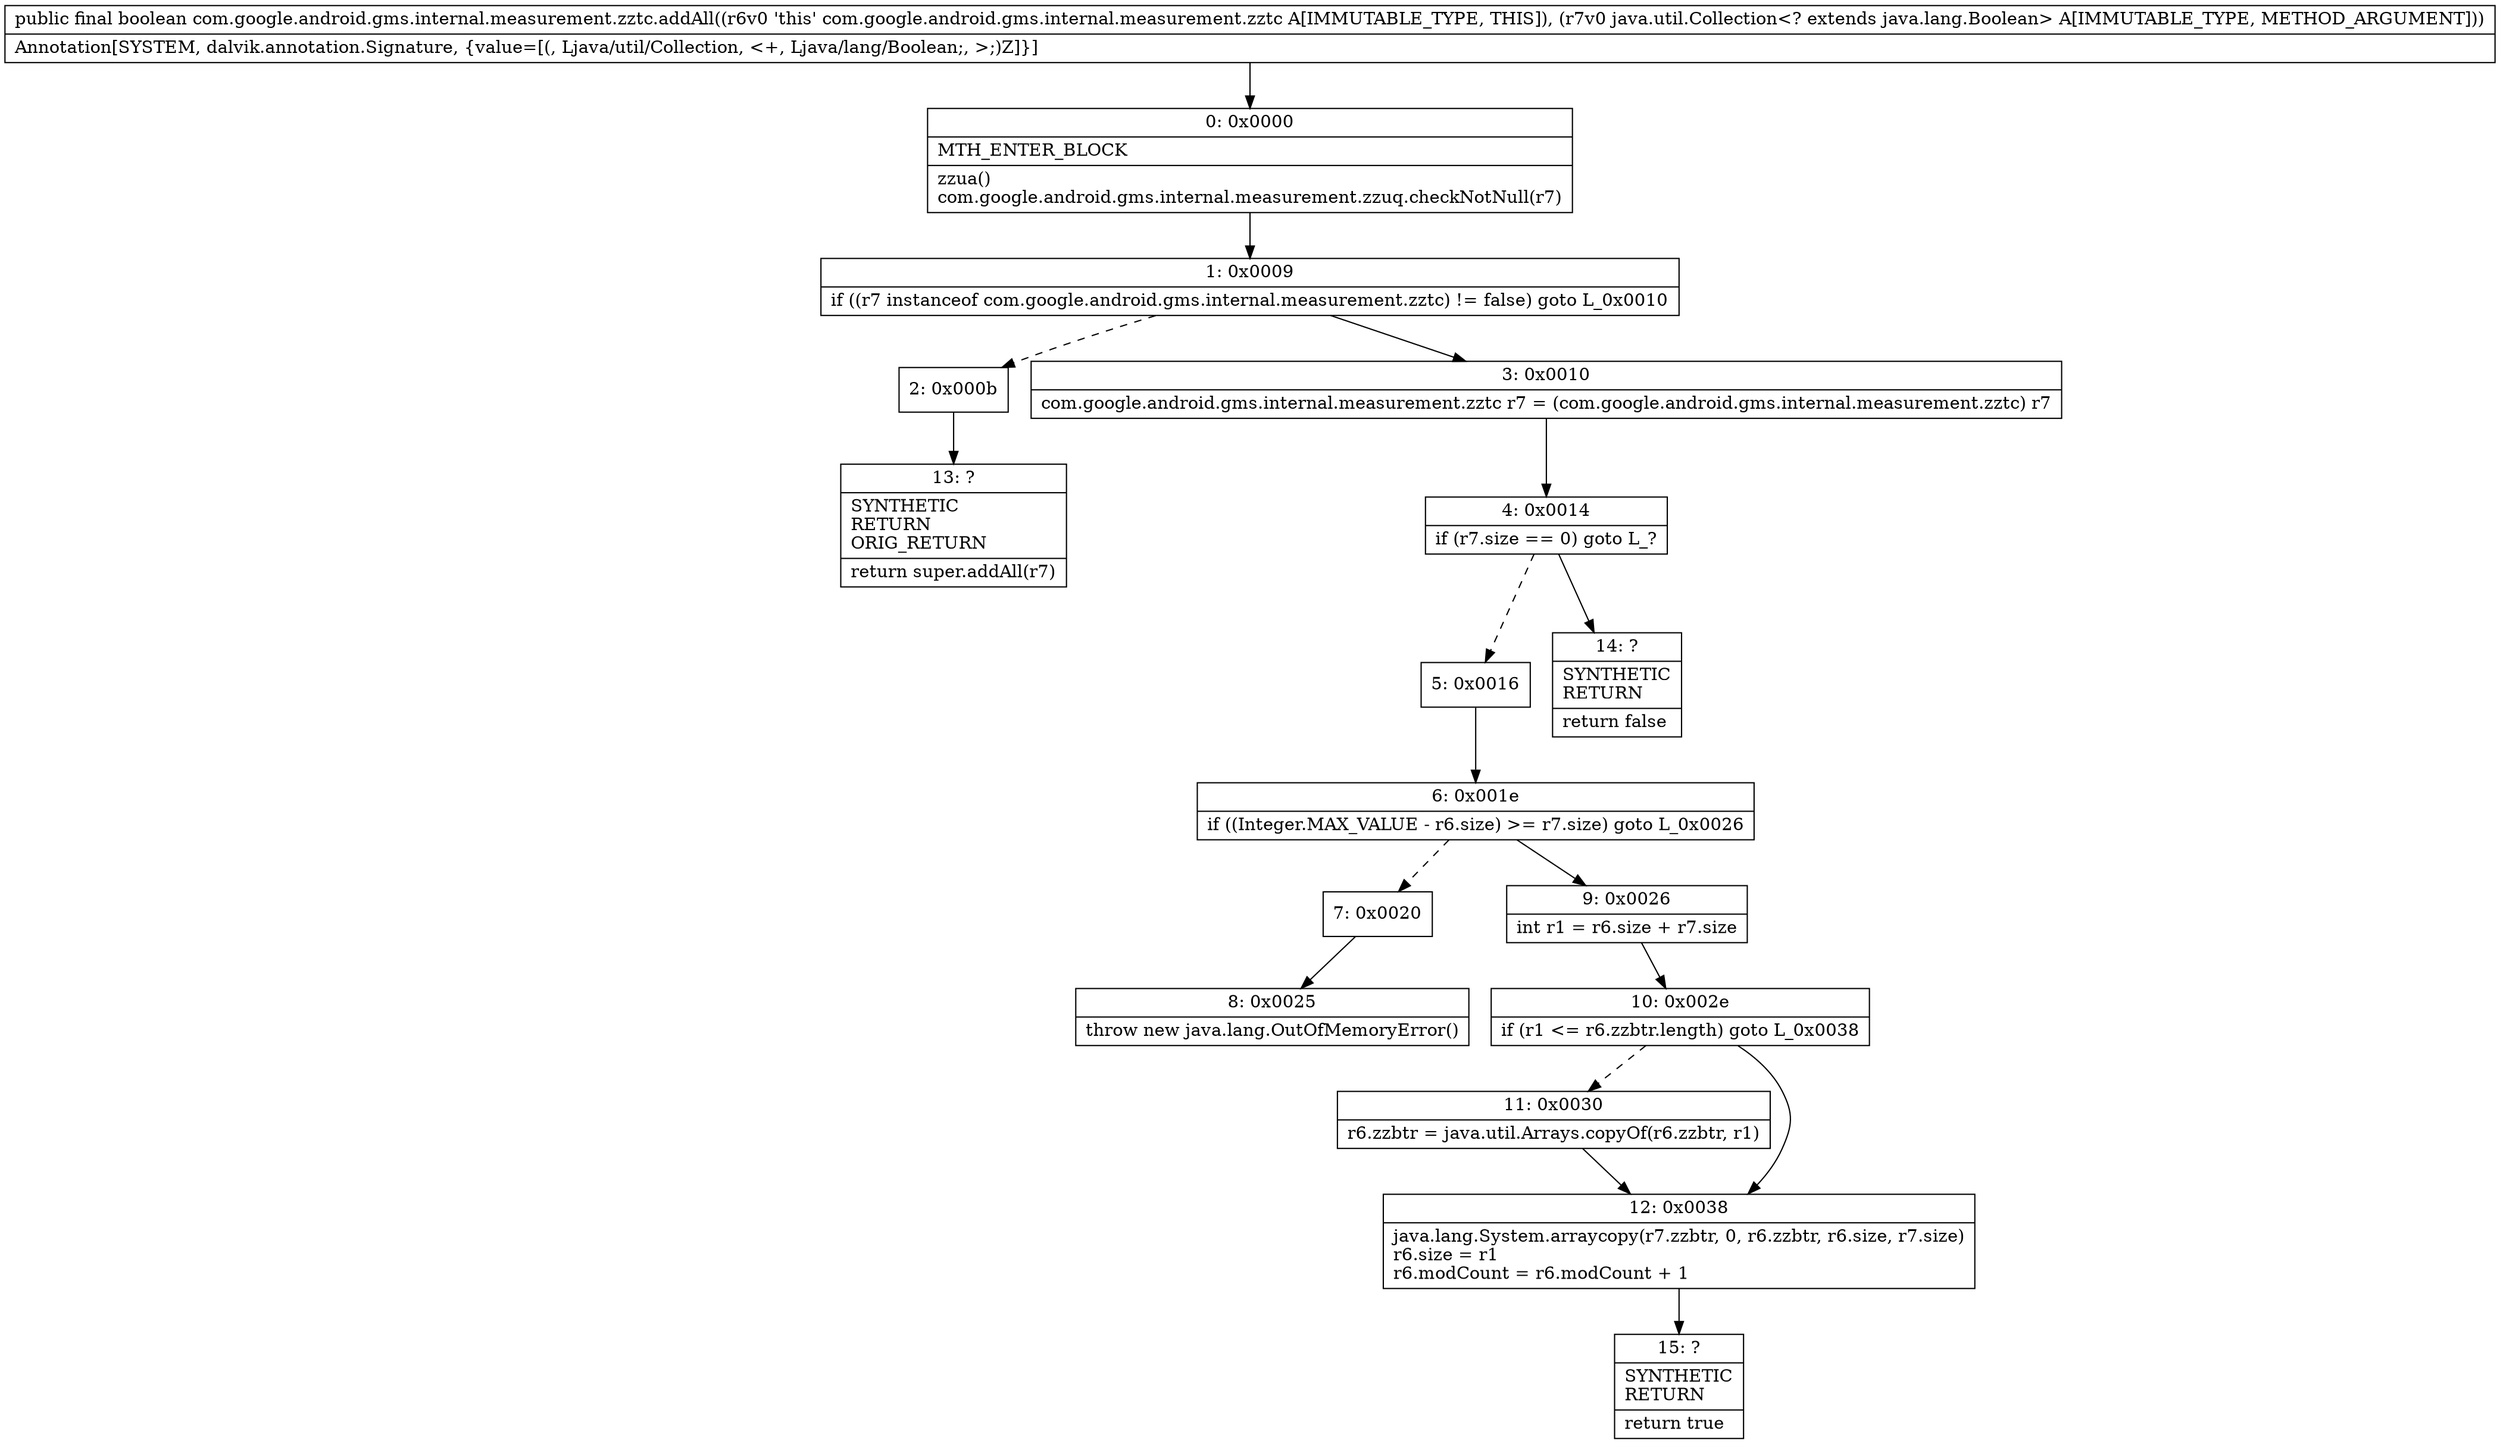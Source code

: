 digraph "CFG forcom.google.android.gms.internal.measurement.zztc.addAll(Ljava\/util\/Collection;)Z" {
Node_0 [shape=record,label="{0\:\ 0x0000|MTH_ENTER_BLOCK\l|zzua()\lcom.google.android.gms.internal.measurement.zzuq.checkNotNull(r7)\l}"];
Node_1 [shape=record,label="{1\:\ 0x0009|if ((r7 instanceof com.google.android.gms.internal.measurement.zztc) != false) goto L_0x0010\l}"];
Node_2 [shape=record,label="{2\:\ 0x000b}"];
Node_3 [shape=record,label="{3\:\ 0x0010|com.google.android.gms.internal.measurement.zztc r7 = (com.google.android.gms.internal.measurement.zztc) r7\l}"];
Node_4 [shape=record,label="{4\:\ 0x0014|if (r7.size == 0) goto L_?\l}"];
Node_5 [shape=record,label="{5\:\ 0x0016}"];
Node_6 [shape=record,label="{6\:\ 0x001e|if ((Integer.MAX_VALUE \- r6.size) \>= r7.size) goto L_0x0026\l}"];
Node_7 [shape=record,label="{7\:\ 0x0020}"];
Node_8 [shape=record,label="{8\:\ 0x0025|throw new java.lang.OutOfMemoryError()\l}"];
Node_9 [shape=record,label="{9\:\ 0x0026|int r1 = r6.size + r7.size\l}"];
Node_10 [shape=record,label="{10\:\ 0x002e|if (r1 \<= r6.zzbtr.length) goto L_0x0038\l}"];
Node_11 [shape=record,label="{11\:\ 0x0030|r6.zzbtr = java.util.Arrays.copyOf(r6.zzbtr, r1)\l}"];
Node_12 [shape=record,label="{12\:\ 0x0038|java.lang.System.arraycopy(r7.zzbtr, 0, r6.zzbtr, r6.size, r7.size)\lr6.size = r1\lr6.modCount = r6.modCount + 1\l}"];
Node_13 [shape=record,label="{13\:\ ?|SYNTHETIC\lRETURN\lORIG_RETURN\l|return super.addAll(r7)\l}"];
Node_14 [shape=record,label="{14\:\ ?|SYNTHETIC\lRETURN\l|return false\l}"];
Node_15 [shape=record,label="{15\:\ ?|SYNTHETIC\lRETURN\l|return true\l}"];
MethodNode[shape=record,label="{public final boolean com.google.android.gms.internal.measurement.zztc.addAll((r6v0 'this' com.google.android.gms.internal.measurement.zztc A[IMMUTABLE_TYPE, THIS]), (r7v0 java.util.Collection\<? extends java.lang.Boolean\> A[IMMUTABLE_TYPE, METHOD_ARGUMENT]))  | Annotation[SYSTEM, dalvik.annotation.Signature, \{value=[(, Ljava\/util\/Collection, \<+, Ljava\/lang\/Boolean;, \>;)Z]\}]\l}"];
MethodNode -> Node_0;
Node_0 -> Node_1;
Node_1 -> Node_2[style=dashed];
Node_1 -> Node_3;
Node_2 -> Node_13;
Node_3 -> Node_4;
Node_4 -> Node_5[style=dashed];
Node_4 -> Node_14;
Node_5 -> Node_6;
Node_6 -> Node_7[style=dashed];
Node_6 -> Node_9;
Node_7 -> Node_8;
Node_9 -> Node_10;
Node_10 -> Node_11[style=dashed];
Node_10 -> Node_12;
Node_11 -> Node_12;
Node_12 -> Node_15;
}

